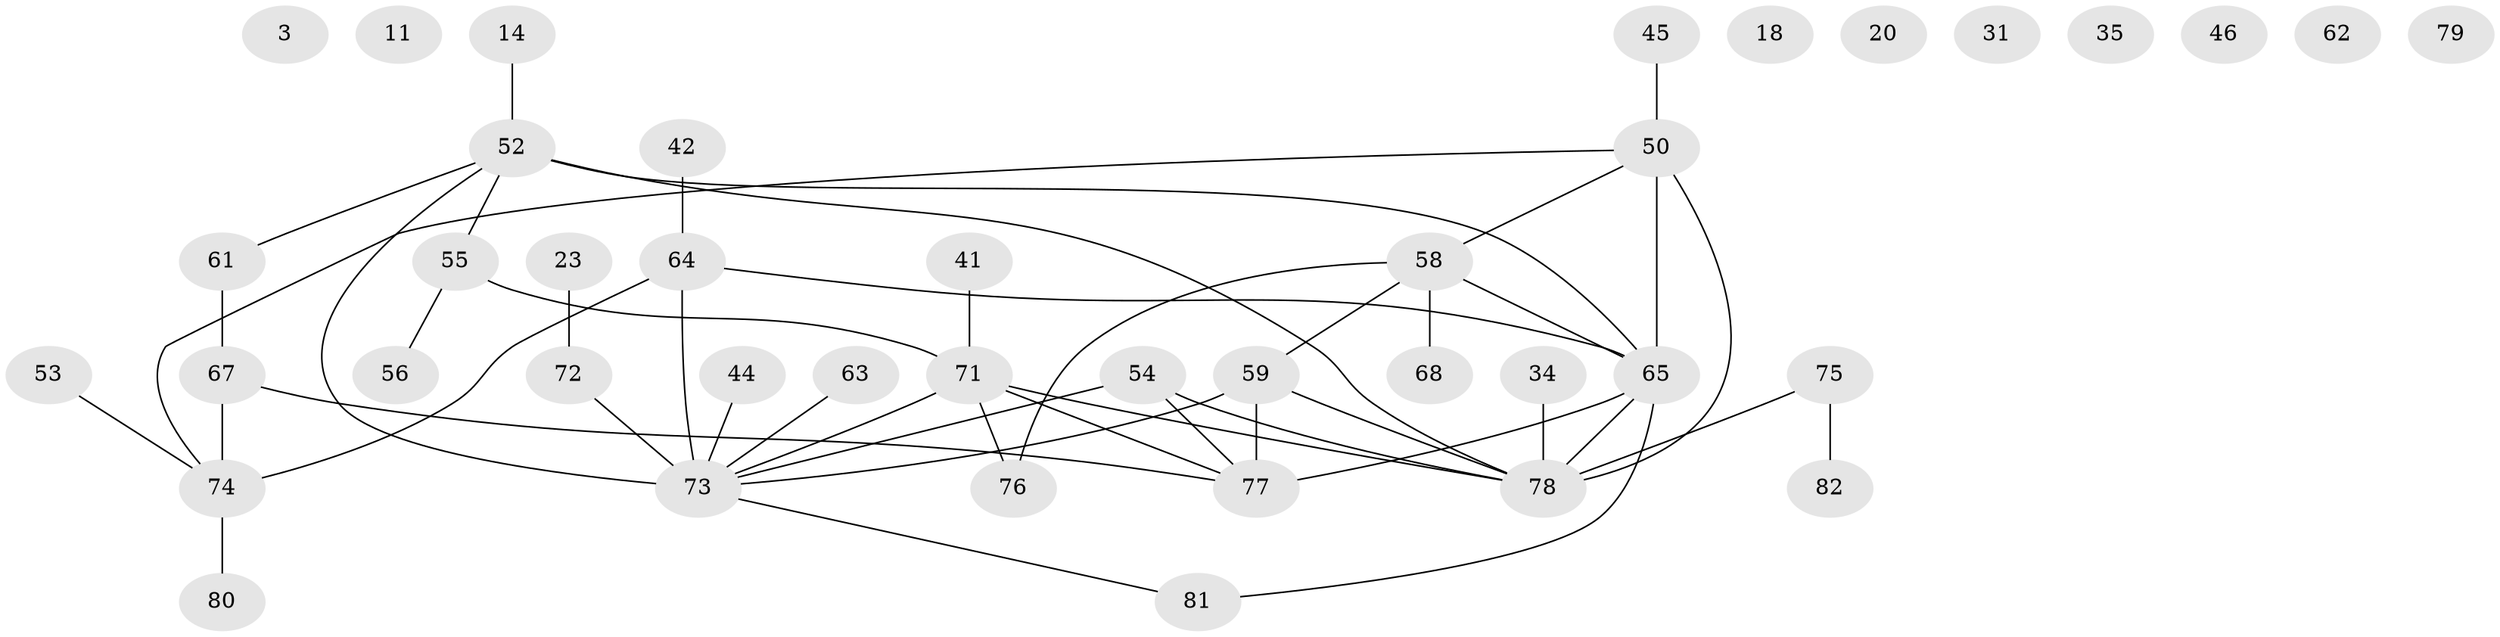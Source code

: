 // original degree distribution, {2: 0.2073170731707317, 5: 0.07317073170731707, 0: 0.10975609756097561, 3: 0.25609756097560976, 1: 0.18292682926829268, 4: 0.13414634146341464, 6: 0.036585365853658534}
// Generated by graph-tools (version 1.1) at 2025/40/03/09/25 04:40:22]
// undirected, 41 vertices, 48 edges
graph export_dot {
graph [start="1"]
  node [color=gray90,style=filled];
  3;
  11;
  14;
  18;
  20;
  23;
  31;
  34;
  35;
  41;
  42;
  44;
  45;
  46;
  50 [super="+30"];
  52 [super="+17+37+48"];
  53;
  54 [super="+28"];
  55 [super="+27"];
  56;
  58 [super="+25+32+47"];
  59 [super="+2+36"];
  61;
  62;
  63 [super="+8"];
  64 [super="+24+43"];
  65 [super="+16+33+60"];
  67 [super="+39"];
  68;
  71 [super="+15+26"];
  72;
  73 [super="+66"];
  74;
  75;
  76 [super="+49"];
  77 [super="+70+69"];
  78 [super="+12+19"];
  79;
  80;
  81;
  82;
  14 -- 52;
  23 -- 72;
  34 -- 78;
  41 -- 71;
  42 -- 64;
  44 -- 73;
  45 -- 50;
  50 -- 74;
  50 -- 78 [weight=2];
  50 -- 58;
  50 -- 65;
  52 -- 61;
  52 -- 65 [weight=3];
  52 -- 73 [weight=2];
  52 -- 55;
  52 -- 78;
  53 -- 74;
  54 -- 78;
  54 -- 73;
  54 -- 77;
  55 -- 56;
  55 -- 71 [weight=2];
  58 -- 76;
  58 -- 59 [weight=2];
  58 -- 65;
  58 -- 68;
  59 -- 78;
  59 -- 73;
  59 -- 77;
  61 -- 67;
  63 -- 73;
  64 -- 74;
  64 -- 73 [weight=4];
  64 -- 65;
  65 -- 77 [weight=3];
  65 -- 78;
  65 -- 81;
  67 -- 74 [weight=2];
  67 -- 77;
  71 -- 76;
  71 -- 78;
  71 -- 73 [weight=2];
  71 -- 77;
  72 -- 73;
  73 -- 81;
  74 -- 80;
  75 -- 78;
  75 -- 82;
}
